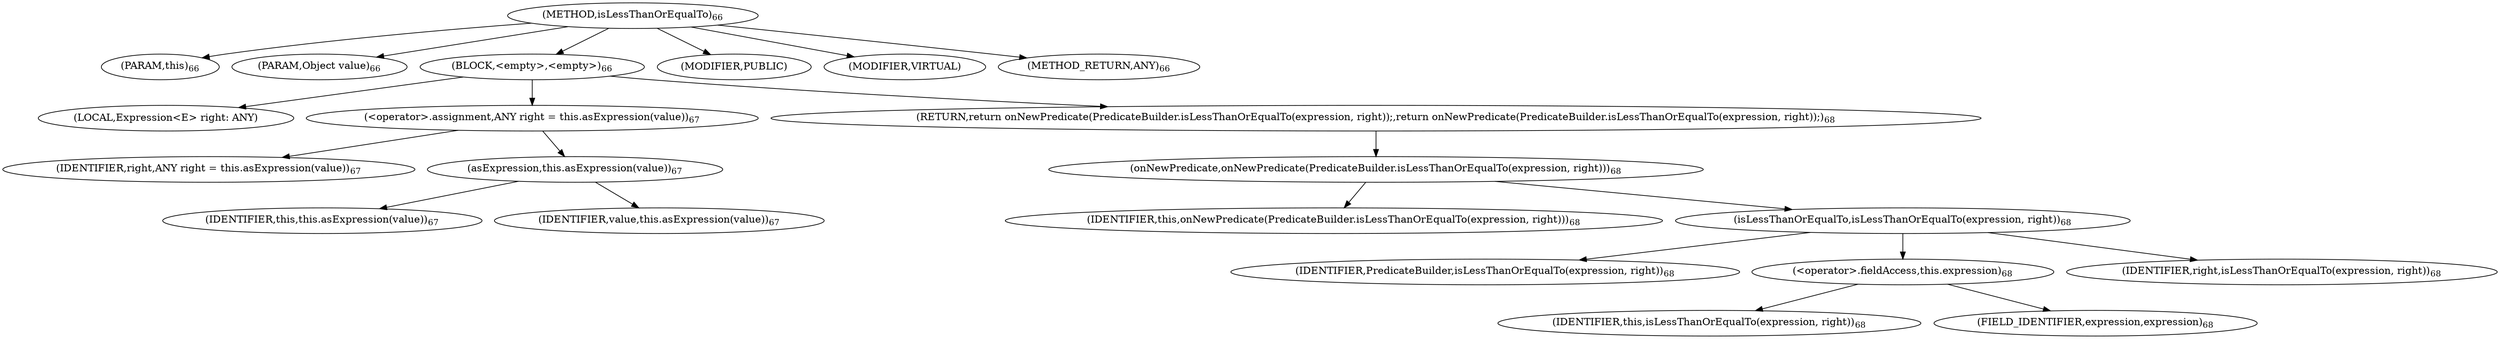 digraph "isLessThanOrEqualTo" {  
"183" [label = <(METHOD,isLessThanOrEqualTo)<SUB>66</SUB>> ]
"15" [label = <(PARAM,this)<SUB>66</SUB>> ]
"184" [label = <(PARAM,Object value)<SUB>66</SUB>> ]
"185" [label = <(BLOCK,&lt;empty&gt;,&lt;empty&gt;)<SUB>66</SUB>> ]
"186" [label = <(LOCAL,Expression&lt;E&gt; right: ANY)> ]
"187" [label = <(&lt;operator&gt;.assignment,ANY right = this.asExpression(value))<SUB>67</SUB>> ]
"188" [label = <(IDENTIFIER,right,ANY right = this.asExpression(value))<SUB>67</SUB>> ]
"189" [label = <(asExpression,this.asExpression(value))<SUB>67</SUB>> ]
"14" [label = <(IDENTIFIER,this,this.asExpression(value))<SUB>67</SUB>> ]
"190" [label = <(IDENTIFIER,value,this.asExpression(value))<SUB>67</SUB>> ]
"191" [label = <(RETURN,return onNewPredicate(PredicateBuilder.isLessThanOrEqualTo(expression, right));,return onNewPredicate(PredicateBuilder.isLessThanOrEqualTo(expression, right));)<SUB>68</SUB>> ]
"192" [label = <(onNewPredicate,onNewPredicate(PredicateBuilder.isLessThanOrEqualTo(expression, right)))<SUB>68</SUB>> ]
"16" [label = <(IDENTIFIER,this,onNewPredicate(PredicateBuilder.isLessThanOrEqualTo(expression, right)))<SUB>68</SUB>> ]
"193" [label = <(isLessThanOrEqualTo,isLessThanOrEqualTo(expression, right))<SUB>68</SUB>> ]
"194" [label = <(IDENTIFIER,PredicateBuilder,isLessThanOrEqualTo(expression, right))<SUB>68</SUB>> ]
"195" [label = <(&lt;operator&gt;.fieldAccess,this.expression)<SUB>68</SUB>> ]
"196" [label = <(IDENTIFIER,this,isLessThanOrEqualTo(expression, right))<SUB>68</SUB>> ]
"197" [label = <(FIELD_IDENTIFIER,expression,expression)<SUB>68</SUB>> ]
"198" [label = <(IDENTIFIER,right,isLessThanOrEqualTo(expression, right))<SUB>68</SUB>> ]
"199" [label = <(MODIFIER,PUBLIC)> ]
"200" [label = <(MODIFIER,VIRTUAL)> ]
"201" [label = <(METHOD_RETURN,ANY)<SUB>66</SUB>> ]
  "183" -> "15" 
  "183" -> "184" 
  "183" -> "185" 
  "183" -> "199" 
  "183" -> "200" 
  "183" -> "201" 
  "185" -> "186" 
  "185" -> "187" 
  "185" -> "191" 
  "187" -> "188" 
  "187" -> "189" 
  "189" -> "14" 
  "189" -> "190" 
  "191" -> "192" 
  "192" -> "16" 
  "192" -> "193" 
  "193" -> "194" 
  "193" -> "195" 
  "193" -> "198" 
  "195" -> "196" 
  "195" -> "197" 
}
